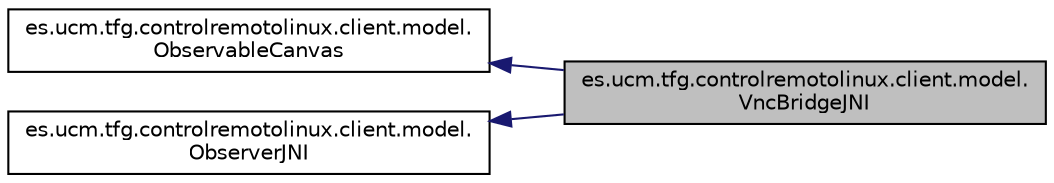 digraph "es.ucm.tfg.controlremotolinux.client.model.VncBridgeJNI"
{
  edge [fontname="Helvetica",fontsize="10",labelfontname="Helvetica",labelfontsize="10"];
  node [fontname="Helvetica",fontsize="10",shape=record];
  rankdir="LR";
  Node1 [label="es.ucm.tfg.controlremotolinux.client.model.\lVncBridgeJNI",height=0.2,width=0.4,color="black", fillcolor="grey75", style="filled" fontcolor="black"];
  Node2 -> Node1 [dir="back",color="midnightblue",fontsize="10",style="solid"];
  Node2 [label="es.ucm.tfg.controlremotolinux.client.model.\lObservableCanvas",height=0.2,width=0.4,color="black", fillcolor="white", style="filled",URL="$classes_1_1ucm_1_1tfg_1_1controlremotolinux_1_1client_1_1model_1_1ObservableCanvas.html"];
  Node3 -> Node1 [dir="back",color="midnightblue",fontsize="10",style="solid"];
  Node3 [label="es.ucm.tfg.controlremotolinux.client.model.\lObserverJNI",height=0.2,width=0.4,color="black", fillcolor="white", style="filled",URL="$interfacees_1_1ucm_1_1tfg_1_1controlremotolinux_1_1client_1_1model_1_1ObserverJNI.html"];
}

